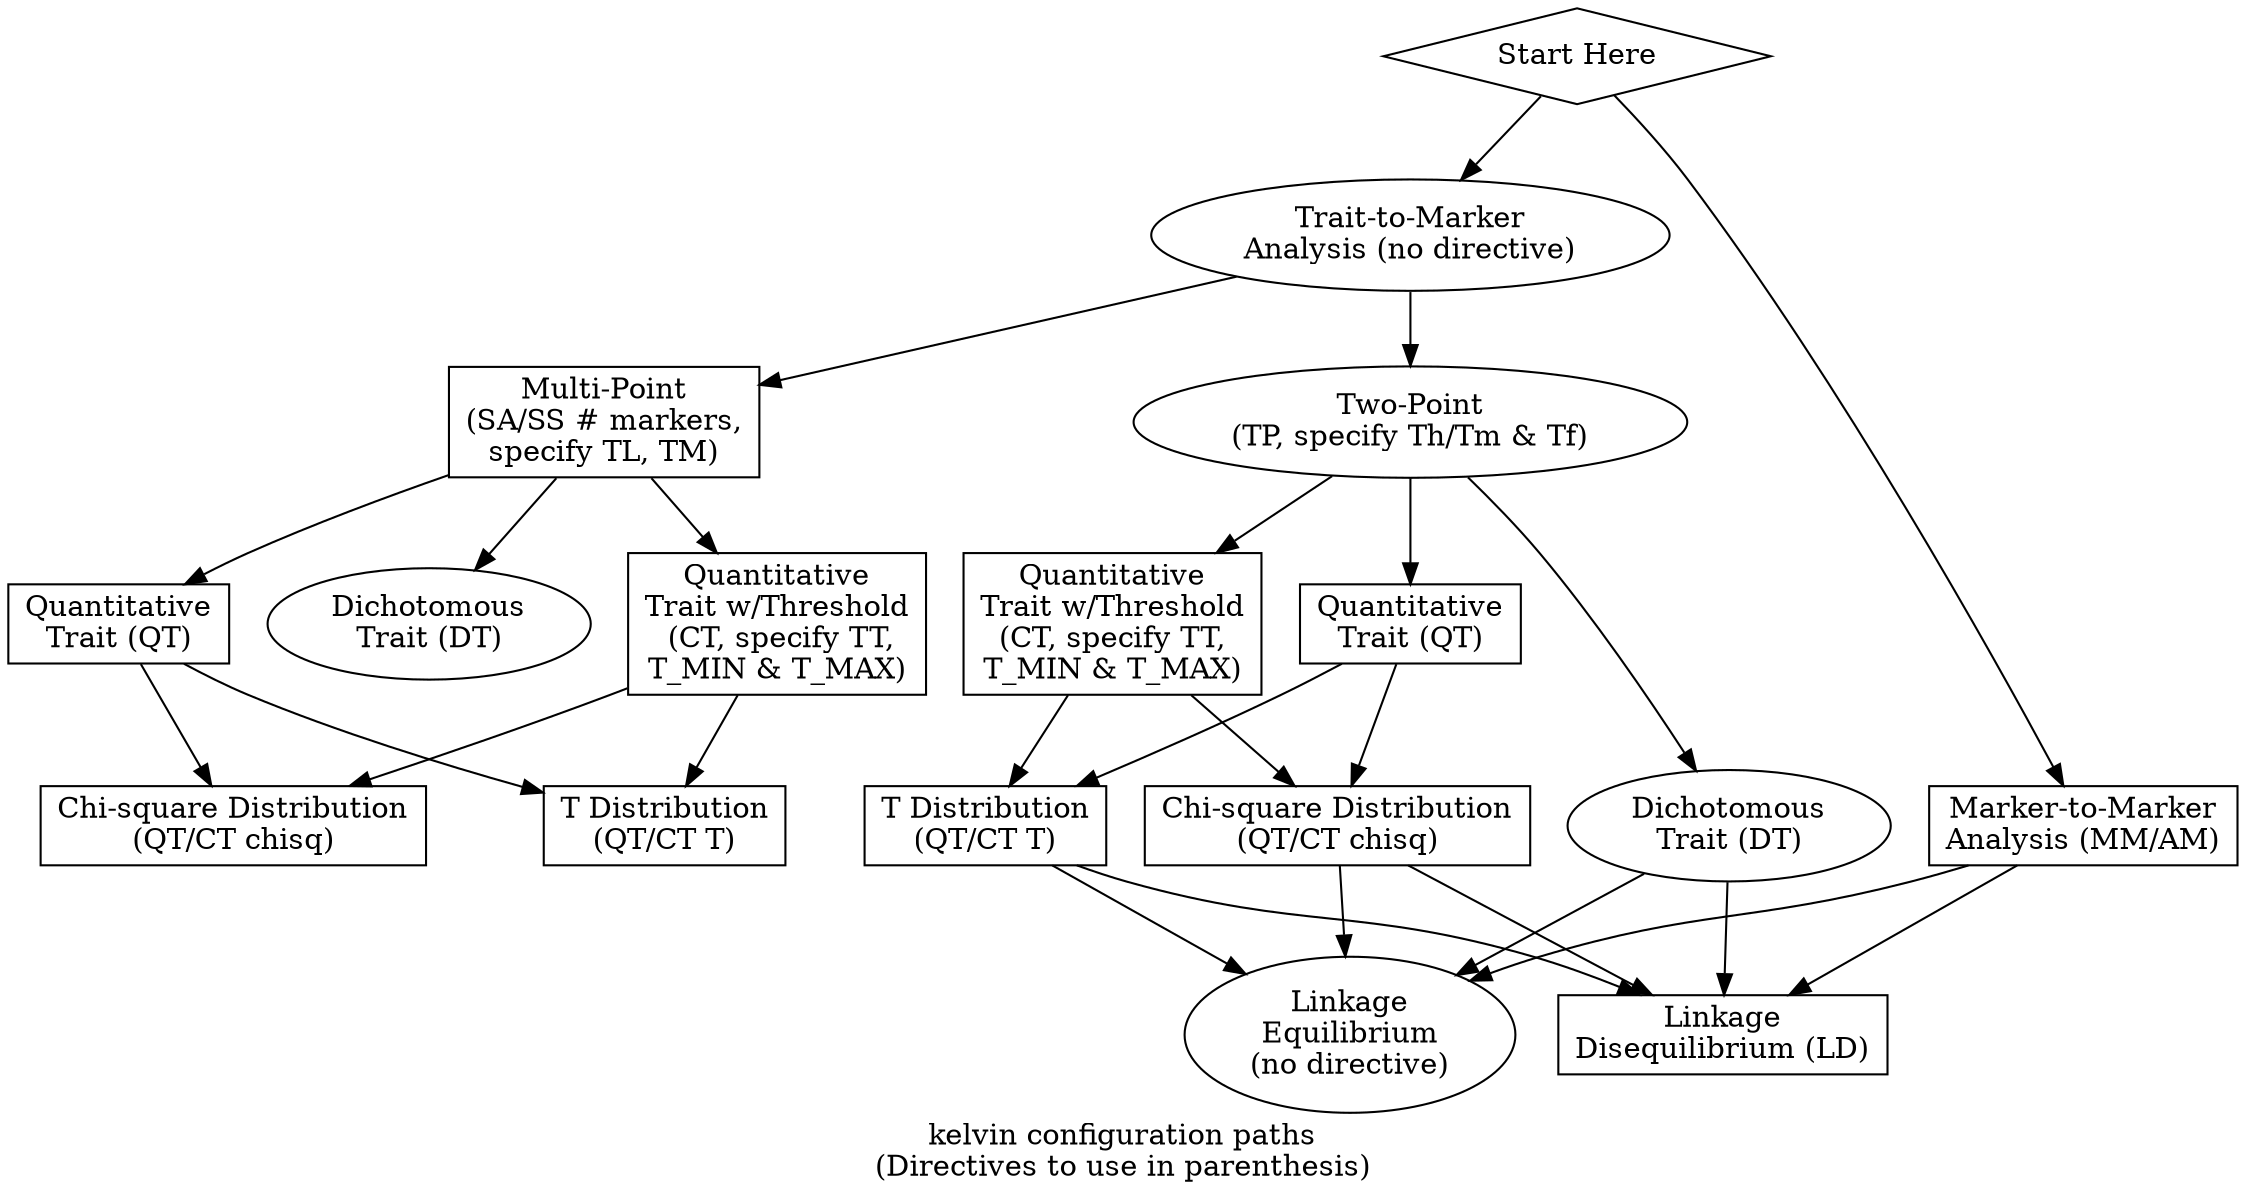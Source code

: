 digraph kelvin_conf {
	label="kelvin configuration paths\n(Directives to use in parenthesis)"
	"start" [shape=diamond, label="Start Here", height=.1, width=.1] ;
	"MM" [shape=box, label="Marker-to-Marker\nAnalysis (MM/AM)"] ;
	"TM" [shape=ellipse, label="Trait-to-Marker\nAnalysis (no directive)"] ;
	"TP" [shape=ellipse, label="Two-Point\n(TP, specify Th/Tm & Tf)"] ;
	"DTTP" [shape=ellipse, label="Dichotomous\nTrait (DT)"] ;
	"DTMP" [shape=ellipse, label="Dichotomous\nTrait (DT)"] ;
	"LE" [shape=ellipse, label="Linkage\nEquilibrium\n(no directive)"] ;
	"MP" [shape=box, label="Multi-Point\n(SA/SS # markers,\nspecify TL, TM)"] ;
	"QTTP" [shape=box, label="Quantitative\nTrait (QT)"] ;
	"QTMP" [shape=box, label="Quantitative\nTrait (QT)"] ;
	"LD" [shape=box, label="Linkage\nDisequilibrium (LD)"] ;
	"CTTP" [shape=box, label="Quantitative\nTrait w/Threshold\n(CT, specify TT,\nT_MIN & T_MAX)"] ;
	"CTMP"  [shape=box, label="Quantitative\nTrait w/Threshold\n (CT, specify TT,\nT_MIN & T_MAX)"] ;
	"CS" [shape=box, label="Chi-square Distribution\n(QT/CT chisq)"] ;
	"TD" [shape=box, label="T Distribution\n(QT/CT T)"] ;
	"CSTP" [shape=box, label="Chi-square Distribution\n(QT/CT chisq)"] ;
	"TDTP" [shape=box, label="T Distribution\n(QT/CT T)"] ;

	"start" -> "MM" ;
	"start" -> "TM" ;
	"MM" -> "LE" ;
	"MM" -> "LD" ;
	"TM" -> "TP" ;
	"TM" -> "MP" ;
	"TP" -> "DTTP" ;
	"TP" -> "QTTP" ;
	"TP" -> "CTTP" ;
	"MP" -> "DTMP" ;
	"MP" -> "QTMP" ;
	"MP" -> "CTMP" ;
	"DTTP" -> "LE" ;
	"DTTP" -> "LD" ;
	"CTTP" -> "CSTP" ;
	"CTTP" -> "TDTP" ;
	"QTTP" -> "CSTP" ;
	"QTTP" -> "TDTP" ;
	"QTMP" -> "CS" ;
	"QTMP" -> "TD" ;
	"CTMP" -> "CS" ;
	"CTMP" -> "TD" ;
	"CSTP" -> "LE" ;
	"CSTP" -> "LD" ;
	"TDTP" -> "LE" ;
	"TDTP" -> "LD" ;

}
